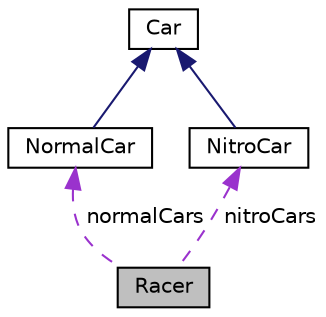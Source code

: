digraph "Racer"
{
  edge [fontname="Helvetica",fontsize="10",labelfontname="Helvetica",labelfontsize="10"];
  node [fontname="Helvetica",fontsize="10",shape=record];
  Node1 [label="Racer",height=0.2,width=0.4,color="black", fillcolor="grey75", style="filled", fontcolor="black"];
  Node2 -> Node1 [dir="back",color="darkorchid3",fontsize="10",style="dashed",label=" normalCars" ,fontname="Helvetica"];
  Node2 [label="NormalCar",height=0.2,width=0.4,color="black", fillcolor="white", style="filled",URL="$classNormalCar.html"];
  Node3 -> Node2 [dir="back",color="midnightblue",fontsize="10",style="solid",fontname="Helvetica"];
  Node3 [label="Car",height=0.2,width=0.4,color="black", fillcolor="white", style="filled",URL="$classCar.html"];
  Node4 -> Node1 [dir="back",color="darkorchid3",fontsize="10",style="dashed",label=" nitroCars" ,fontname="Helvetica"];
  Node4 [label="NitroCar",height=0.2,width=0.4,color="black", fillcolor="white", style="filled",URL="$classNitroCar.html"];
  Node3 -> Node4 [dir="back",color="midnightblue",fontsize="10",style="solid",fontname="Helvetica"];
}
